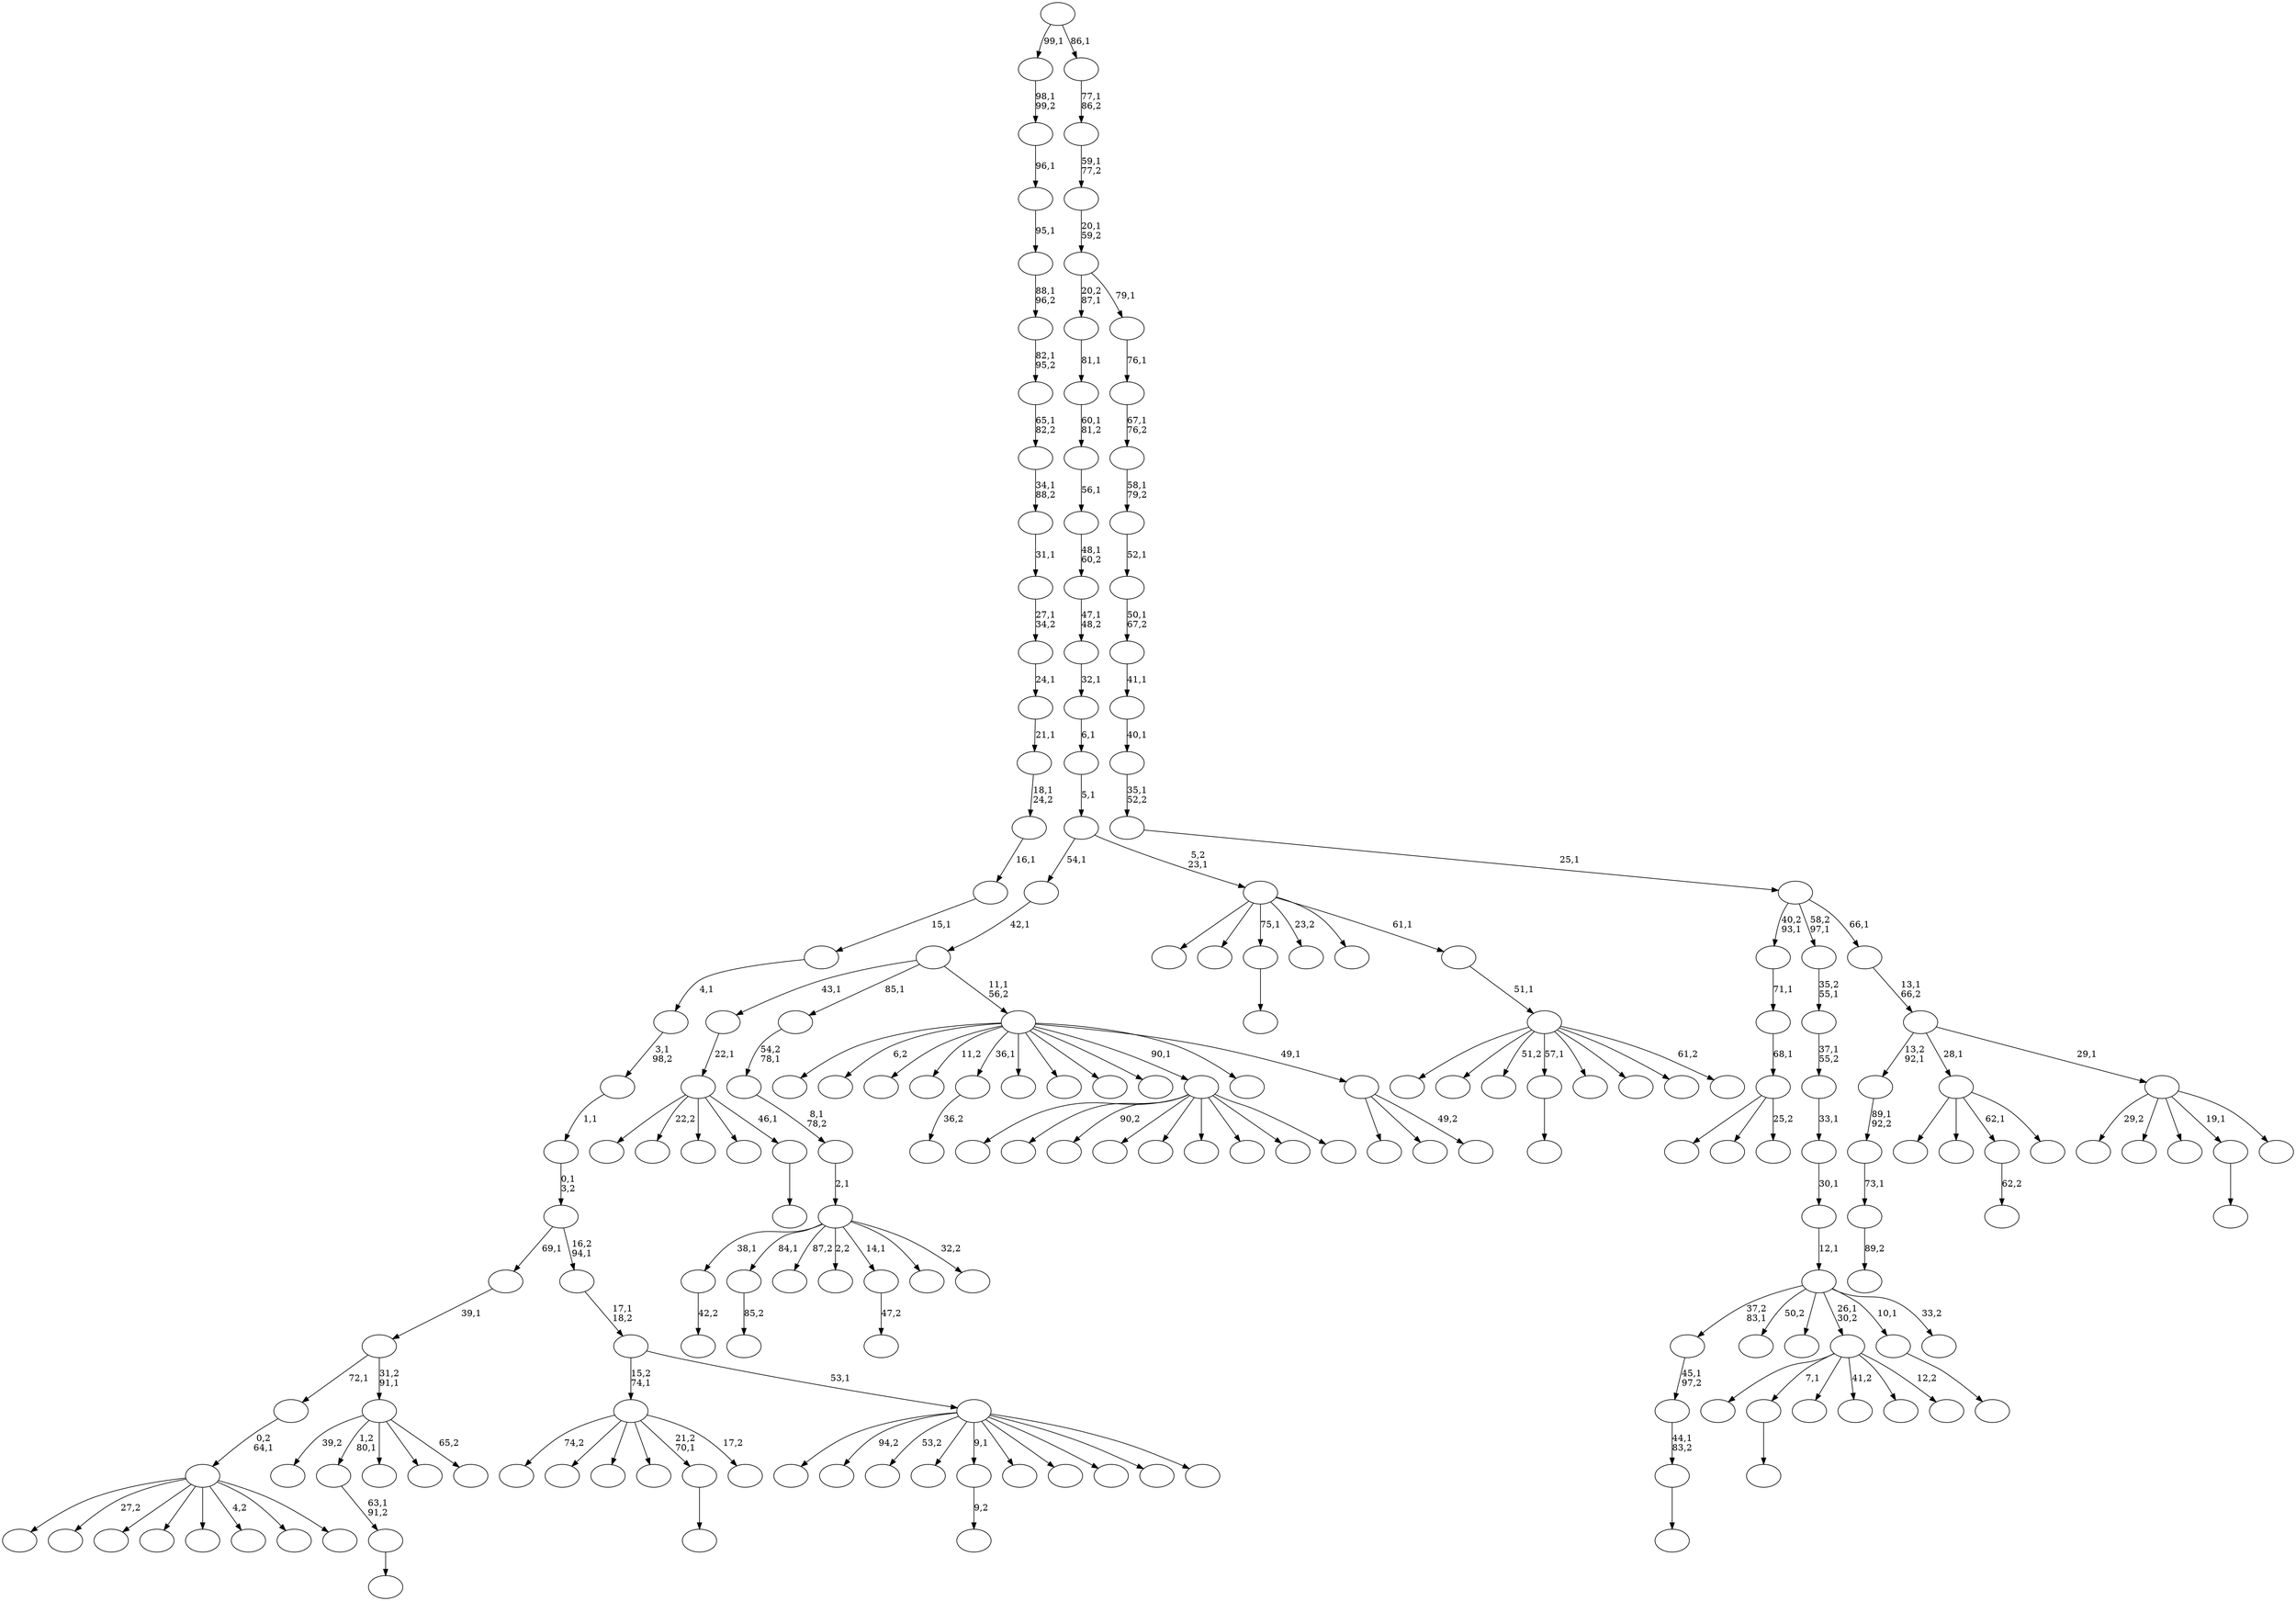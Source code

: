 digraph T {
	200 [label=""]
	199 [label=""]
	198 [label=""]
	197 [label=""]
	196 [label=""]
	195 [label=""]
	194 [label=""]
	193 [label=""]
	192 [label=""]
	191 [label=""]
	190 [label=""]
	189 [label=""]
	188 [label=""]
	187 [label=""]
	186 [label=""]
	185 [label=""]
	184 [label=""]
	183 [label=""]
	182 [label=""]
	181 [label=""]
	180 [label=""]
	179 [label=""]
	178 [label=""]
	177 [label=""]
	176 [label=""]
	175 [label=""]
	174 [label=""]
	173 [label=""]
	172 [label=""]
	171 [label=""]
	170 [label=""]
	169 [label=""]
	168 [label=""]
	167 [label=""]
	166 [label=""]
	165 [label=""]
	164 [label=""]
	163 [label=""]
	162 [label=""]
	161 [label=""]
	160 [label=""]
	159 [label=""]
	158 [label=""]
	157 [label=""]
	156 [label=""]
	155 [label=""]
	154 [label=""]
	153 [label=""]
	152 [label=""]
	151 [label=""]
	150 [label=""]
	149 [label=""]
	148 [label=""]
	147 [label=""]
	146 [label=""]
	145 [label=""]
	144 [label=""]
	143 [label=""]
	142 [label=""]
	141 [label=""]
	140 [label=""]
	139 [label=""]
	138 [label=""]
	137 [label=""]
	136 [label=""]
	135 [label=""]
	134 [label=""]
	133 [label=""]
	132 [label=""]
	131 [label=""]
	130 [label=""]
	129 [label=""]
	128 [label=""]
	127 [label=""]
	126 [label=""]
	125 [label=""]
	124 [label=""]
	123 [label=""]
	122 [label=""]
	121 [label=""]
	120 [label=""]
	119 [label=""]
	118 [label=""]
	117 [label=""]
	116 [label=""]
	115 [label=""]
	114 [label=""]
	113 [label=""]
	112 [label=""]
	111 [label=""]
	110 [label=""]
	109 [label=""]
	108 [label=""]
	107 [label=""]
	106 [label=""]
	105 [label=""]
	104 [label=""]
	103 [label=""]
	102 [label=""]
	101 [label=""]
	100 [label=""]
	99 [label=""]
	98 [label=""]
	97 [label=""]
	96 [label=""]
	95 [label=""]
	94 [label=""]
	93 [label=""]
	92 [label=""]
	91 [label=""]
	90 [label=""]
	89 [label=""]
	88 [label=""]
	87 [label=""]
	86 [label=""]
	85 [label=""]
	84 [label=""]
	83 [label=""]
	82 [label=""]
	81 [label=""]
	80 [label=""]
	79 [label=""]
	78 [label=""]
	77 [label=""]
	76 [label=""]
	75 [label=""]
	74 [label=""]
	73 [label=""]
	72 [label=""]
	71 [label=""]
	70 [label=""]
	69 [label=""]
	68 [label=""]
	67 [label=""]
	66 [label=""]
	65 [label=""]
	64 [label=""]
	63 [label=""]
	62 [label=""]
	61 [label=""]
	60 [label=""]
	59 [label=""]
	58 [label=""]
	57 [label=""]
	56 [label=""]
	55 [label=""]
	54 [label=""]
	53 [label=""]
	52 [label=""]
	51 [label=""]
	50 [label=""]
	49 [label=""]
	48 [label=""]
	47 [label=""]
	46 [label=""]
	45 [label=""]
	44 [label=""]
	43 [label=""]
	42 [label=""]
	41 [label=""]
	40 [label=""]
	39 [label=""]
	38 [label=""]
	37 [label=""]
	36 [label=""]
	35 [label=""]
	34 [label=""]
	33 [label=""]
	32 [label=""]
	31 [label=""]
	30 [label=""]
	29 [label=""]
	28 [label=""]
	27 [label=""]
	26 [label=""]
	25 [label=""]
	24 [label=""]
	23 [label=""]
	22 [label=""]
	21 [label=""]
	20 [label=""]
	19 [label=""]
	18 [label=""]
	17 [label=""]
	16 [label=""]
	15 [label=""]
	14 [label=""]
	13 [label=""]
	12 [label=""]
	11 [label=""]
	10 [label=""]
	9 [label=""]
	8 [label=""]
	7 [label=""]
	6 [label=""]
	5 [label=""]
	4 [label=""]
	3 [label=""]
	2 [label=""]
	1 [label=""]
	0 [label=""]
	196 -> 197 [label="42,2"]
	190 -> 191 [label=""]
	183 -> 184 [label="85,2"]
	178 -> 179 [label="36,2"]
	169 -> 170 [label=""]
	165 -> 166 [label=""]
	164 -> 165 [label="44,1\n83,2"]
	163 -> 164 [label="45,1\n97,2"]
	157 -> 158 [label="62,2"]
	140 -> 141 [label=""]
	139 -> 148 [label=""]
	139 -> 147 [label="22,2"]
	139 -> 144 [label=""]
	139 -> 143 [label=""]
	139 -> 140 [label="46,1"]
	138 -> 139 [label="22,1"]
	135 -> 136 [label=""]
	128 -> 129 [label="9,2"]
	124 -> 125 [label=""]
	123 -> 124 [label="63,1\n91,2"]
	119 -> 120 [label="47,2"]
	110 -> 111 [label=""]
	107 -> 108 [label=""]
	104 -> 194 [label=""]
	104 -> 190 [label="7,1"]
	104 -> 137 [label=""]
	104 -> 132 [label="41,2"]
	104 -> 126 [label=""]
	104 -> 105 [label="12,2"]
	100 -> 101 [label=""]
	97 -> 196 [label="38,1"]
	97 -> 183 [label="84,1"]
	97 -> 152 [label="87,2"]
	97 -> 145 [label="2,2"]
	97 -> 119 [label="14,1"]
	97 -> 117 [label=""]
	97 -> 98 [label="32,2"]
	96 -> 97 [label="2,1"]
	95 -> 96 [label="8,1\n78,2"]
	94 -> 95 [label="54,2\n78,1"]
	90 -> 200 [label=""]
	90 -> 188 [label=""]
	90 -> 168 [label="90,2"]
	90 -> 151 [label=""]
	90 -> 149 [label=""]
	90 -> 131 [label=""]
	90 -> 113 [label=""]
	90 -> 93 [label=""]
	90 -> 91 [label=""]
	88 -> 172 [label=""]
	88 -> 112 [label=""]
	88 -> 89 [label="25,2"]
	87 -> 88 [label="68,1"]
	86 -> 87 [label="71,1"]
	83 -> 199 [label=""]
	83 -> 174 [label="27,2"]
	83 -> 155 [label=""]
	83 -> 146 [label=""]
	83 -> 122 [label=""]
	83 -> 116 [label="4,2"]
	83 -> 109 [label=""]
	83 -> 84 [label=""]
	82 -> 83 [label="0,2\n64,1"]
	80 -> 81 [label="89,2"]
	79 -> 80 [label="73,1"]
	78 -> 79 [label="89,1\n92,2"]
	76 -> 193 [label=""]
	76 -> 167 [label=""]
	76 -> 157 [label="62,1"]
	76 -> 77 [label=""]
	73 -> 185 [label="74,2"]
	73 -> 156 [label=""]
	73 -> 142 [label=""]
	73 -> 134 [label=""]
	73 -> 110 [label="21,2\n70,1"]
	73 -> 74 [label="17,2"]
	70 -> 182 [label=""]
	70 -> 175 [label=""]
	70 -> 71 [label="49,2"]
	69 -> 195 [label=""]
	69 -> 189 [label="6,2"]
	69 -> 186 [label=""]
	69 -> 180 [label="11,2"]
	69 -> 178 [label="36,1"]
	69 -> 162 [label=""]
	69 -> 127 [label=""]
	69 -> 121 [label=""]
	69 -> 106 [label=""]
	69 -> 90 [label="90,1"]
	69 -> 72 [label=""]
	69 -> 70 [label="49,1"]
	68 -> 138 [label="43,1"]
	68 -> 94 [label="85,1"]
	68 -> 69 [label="11,1\n56,2"]
	67 -> 68 [label="42,1"]
	65 -> 163 [label="37,2\n83,1"]
	65 -> 159 [label="50,2"]
	65 -> 153 [label=""]
	65 -> 104 [label="26,1\n30,2"]
	65 -> 100 [label="10,1"]
	65 -> 66 [label="33,2"]
	64 -> 65 [label="12,1"]
	63 -> 64 [label="30,1"]
	62 -> 63 [label="33,1"]
	61 -> 62 [label="37,1\n55,2"]
	60 -> 61 [label="35,2\n55,1"]
	57 -> 171 [label="39,2"]
	57 -> 123 [label="1,2\n80,1"]
	57 -> 99 [label=""]
	57 -> 92 [label=""]
	57 -> 58 [label="65,2"]
	56 -> 82 [label="72,1"]
	56 -> 57 [label="31,2\n91,1"]
	55 -> 56 [label="39,1"]
	53 -> 173 [label=""]
	53 -> 160 [label="94,2"]
	53 -> 150 [label="53,2"]
	53 -> 133 [label=""]
	53 -> 128 [label="9,1"]
	53 -> 115 [label=""]
	53 -> 114 [label=""]
	53 -> 103 [label=""]
	53 -> 75 [label=""]
	53 -> 54 [label=""]
	52 -> 73 [label="15,2\n74,1"]
	52 -> 53 [label="53,1"]
	51 -> 52 [label="17,1\n18,2"]
	50 -> 55 [label="69,1"]
	50 -> 51 [label="16,2\n94,1"]
	49 -> 50 [label="0,1\n3,2"]
	48 -> 49 [label="1,1"]
	47 -> 48 [label="3,1\n98,2"]
	46 -> 47 [label="4,1"]
	45 -> 46 [label="15,1"]
	44 -> 45 [label="16,1"]
	43 -> 44 [label="18,1\n24,2"]
	42 -> 43 [label="21,1"]
	41 -> 42 [label="24,1"]
	40 -> 41 [label="27,1\n34,2"]
	39 -> 40 [label="31,1"]
	38 -> 39 [label="34,1\n88,2"]
	37 -> 38 [label="65,1\n82,2"]
	36 -> 37 [label="82,1\n95,2"]
	35 -> 36 [label="88,1\n96,2"]
	34 -> 35 [label="95,1"]
	33 -> 34 [label="96,1"]
	32 -> 33 [label="98,1\n99,2"]
	30 -> 192 [label=""]
	30 -> 181 [label=""]
	30 -> 176 [label="51,2"]
	30 -> 169 [label="57,1"]
	30 -> 130 [label=""]
	30 -> 118 [label=""]
	30 -> 102 [label=""]
	30 -> 31 [label="61,2"]
	29 -> 30 [label="51,1"]
	28 -> 198 [label=""]
	28 -> 187 [label=""]
	28 -> 135 [label="75,1"]
	28 -> 85 [label="23,2"]
	28 -> 59 [label=""]
	28 -> 29 [label="61,1"]
	27 -> 67 [label="54,1"]
	27 -> 28 [label="5,2\n23,1"]
	26 -> 27 [label="5,1"]
	25 -> 26 [label="6,1"]
	24 -> 25 [label="32,1"]
	23 -> 24 [label="47,1\n48,2"]
	22 -> 23 [label="48,1\n60,2"]
	21 -> 22 [label="56,1"]
	20 -> 21 [label="60,1\n81,2"]
	19 -> 20 [label="81,1"]
	17 -> 177 [label="29,2"]
	17 -> 161 [label=""]
	17 -> 154 [label=""]
	17 -> 107 [label="19,1"]
	17 -> 18 [label=""]
	16 -> 78 [label="13,2\n92,1"]
	16 -> 76 [label="28,1"]
	16 -> 17 [label="29,1"]
	15 -> 16 [label="13,1\n66,2"]
	14 -> 86 [label="40,2\n93,1"]
	14 -> 60 [label="58,2\n97,1"]
	14 -> 15 [label="66,1"]
	13 -> 14 [label="25,1"]
	12 -> 13 [label="35,1\n52,2"]
	11 -> 12 [label="40,1"]
	10 -> 11 [label="41,1"]
	9 -> 10 [label="50,1\n67,2"]
	8 -> 9 [label="52,1"]
	7 -> 8 [label="58,1\n79,2"]
	6 -> 7 [label="67,1\n76,2"]
	5 -> 6 [label="76,1"]
	4 -> 19 [label="20,2\n87,1"]
	4 -> 5 [label="79,1"]
	3 -> 4 [label="20,1\n59,2"]
	2 -> 3 [label="59,1\n77,2"]
	1 -> 2 [label="77,1\n86,2"]
	0 -> 32 [label="99,1"]
	0 -> 1 [label="86,1"]
}
